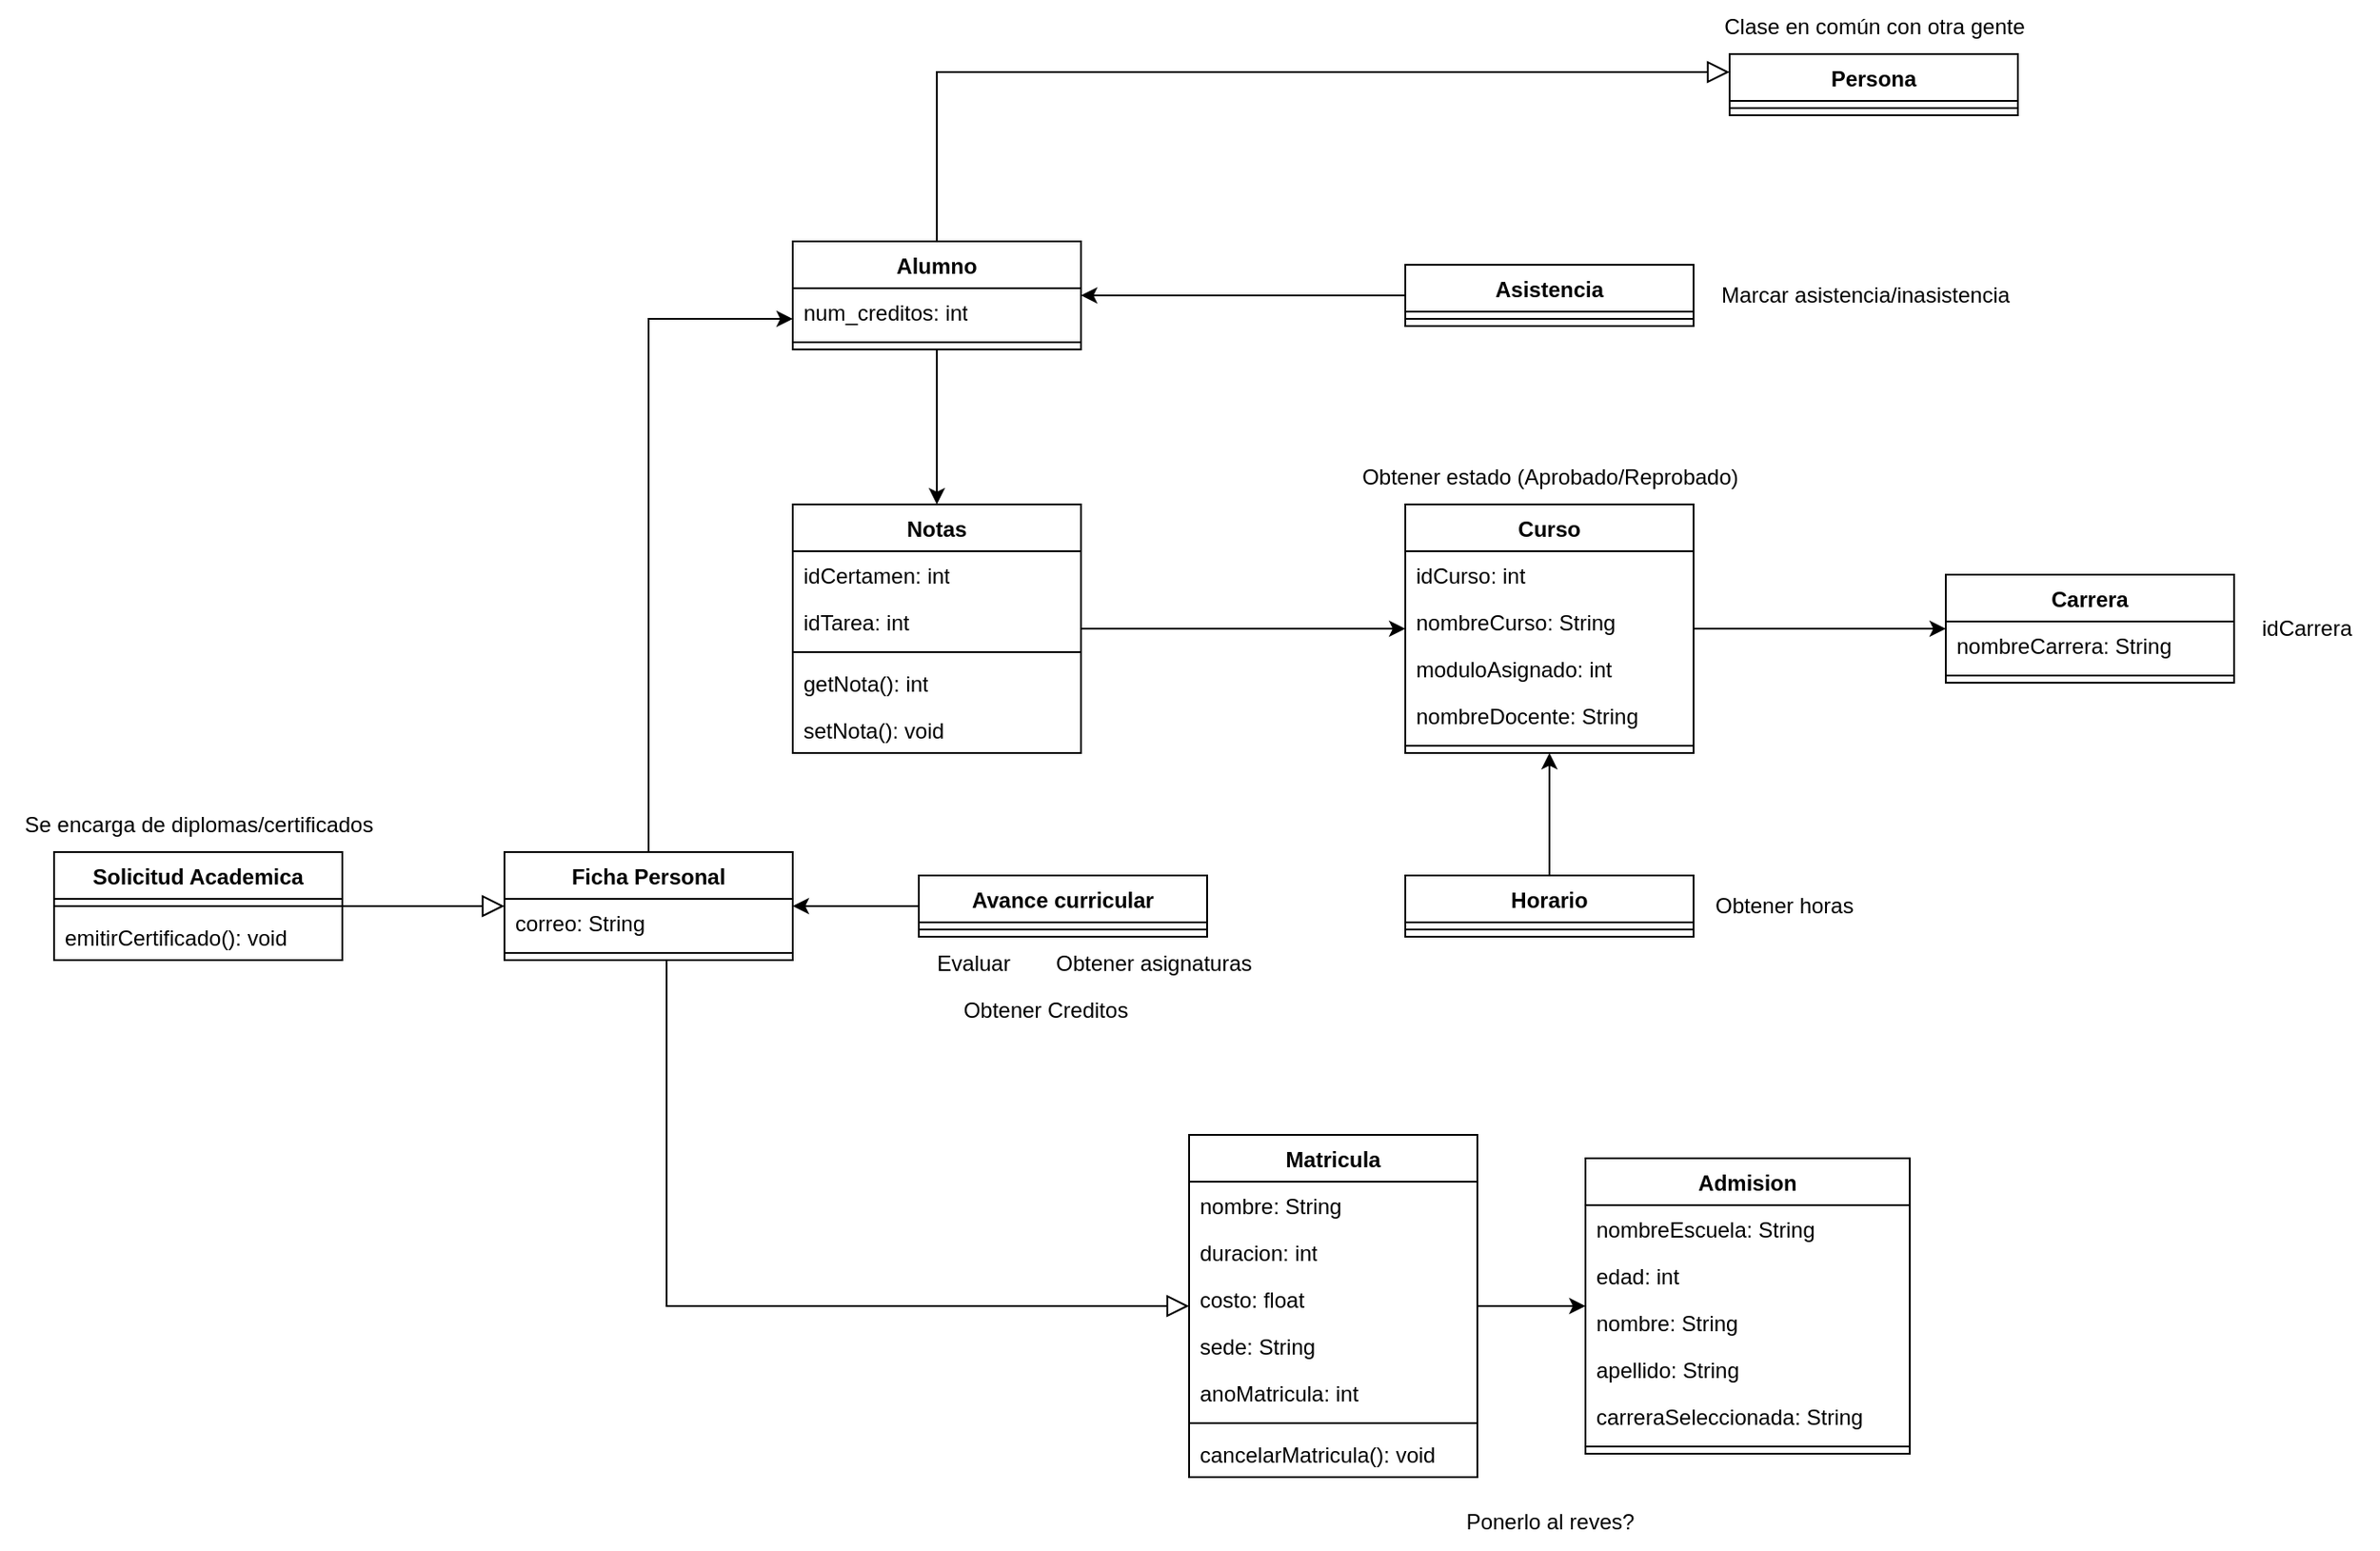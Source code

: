 <mxfile version="21.2.9" type="github">
  <diagram id="C5RBs43oDa-KdzZeNtuy" name="Page-1">
    <mxGraphModel dx="2234" dy="1174" grid="1" gridSize="10" guides="1" tooltips="1" connect="1" arrows="1" fold="1" page="0" pageScale="1" pageWidth="827" pageHeight="1169" math="0" shadow="0">
      <root>
        <mxCell id="WIyWlLk6GJQsqaUBKTNV-0" />
        <mxCell id="WIyWlLk6GJQsqaUBKTNV-1" parent="WIyWlLk6GJQsqaUBKTNV-0" />
        <mxCell id="ITcu2F5FEc1LK5uH-3AL-0" value="Persona" style="swimlane;fontStyle=1;align=center;verticalAlign=top;childLayout=stackLayout;horizontal=1;startSize=26;horizontalStack=0;resizeParent=1;resizeParentMax=0;resizeLast=0;collapsible=1;marginBottom=0;whiteSpace=wrap;html=1;" parent="WIyWlLk6GJQsqaUBKTNV-1" vertex="1">
          <mxGeometry x="180" y="-80" width="160" height="34" as="geometry" />
        </mxCell>
        <mxCell id="ITcu2F5FEc1LK5uH-3AL-2" value="" style="line;strokeWidth=1;fillColor=none;align=left;verticalAlign=middle;spacingTop=-1;spacingLeft=3;spacingRight=3;rotatable=0;labelPosition=right;points=[];portConstraint=eastwest;strokeColor=inherit;" parent="ITcu2F5FEc1LK5uH-3AL-0" vertex="1">
          <mxGeometry y="26" width="160" height="8" as="geometry" />
        </mxCell>
        <mxCell id="ITcu2F5FEc1LK5uH-3AL-4" value="Clase en común con otra gente" style="text;html=1;align=center;verticalAlign=middle;resizable=0;points=[];autosize=1;strokeColor=none;fillColor=none;" parent="WIyWlLk6GJQsqaUBKTNV-1" vertex="1">
          <mxGeometry x="160" y="-110" width="200" height="30" as="geometry" />
        </mxCell>
        <mxCell id="ITcu2F5FEc1LK5uH-3AL-62" style="edgeStyle=orthogonalEdgeStyle;rounded=0;orthogonalLoop=1;jettySize=auto;html=1;endArrow=block;endFill=0;strokeWidth=1;endSize=10;" parent="WIyWlLk6GJQsqaUBKTNV-1" source="ITcu2F5FEc1LK5uH-3AL-5" target="ITcu2F5FEc1LK5uH-3AL-0" edge="1">
          <mxGeometry relative="1" as="geometry">
            <Array as="points">
              <mxPoint x="-260" y="-70" />
            </Array>
          </mxGeometry>
        </mxCell>
        <mxCell id="ITcu2F5FEc1LK5uH-3AL-65" style="edgeStyle=orthogonalEdgeStyle;rounded=0;orthogonalLoop=1;jettySize=auto;html=1;" parent="WIyWlLk6GJQsqaUBKTNV-1" source="ITcu2F5FEc1LK5uH-3AL-5" target="ITcu2F5FEc1LK5uH-3AL-33" edge="1">
          <mxGeometry relative="1" as="geometry" />
        </mxCell>
        <mxCell id="ITcu2F5FEc1LK5uH-3AL-5" value="Alumno" style="swimlane;fontStyle=1;align=center;verticalAlign=top;childLayout=stackLayout;horizontal=1;startSize=26;horizontalStack=0;resizeParent=1;resizeParentMax=0;resizeLast=0;collapsible=1;marginBottom=0;whiteSpace=wrap;html=1;" parent="WIyWlLk6GJQsqaUBKTNV-1" vertex="1">
          <mxGeometry x="-340" y="24" width="160" height="60" as="geometry" />
        </mxCell>
        <mxCell id="ITcu2F5FEc1LK5uH-3AL-6" value="num_creditos: int" style="text;strokeColor=none;fillColor=none;align=left;verticalAlign=top;spacingLeft=4;spacingRight=4;overflow=hidden;rotatable=0;points=[[0,0.5],[1,0.5]];portConstraint=eastwest;whiteSpace=wrap;html=1;" parent="ITcu2F5FEc1LK5uH-3AL-5" vertex="1">
          <mxGeometry y="26" width="160" height="26" as="geometry" />
        </mxCell>
        <mxCell id="ITcu2F5FEc1LK5uH-3AL-7" value="" style="line;strokeWidth=1;fillColor=none;align=left;verticalAlign=middle;spacingTop=-1;spacingLeft=3;spacingRight=3;rotatable=0;labelPosition=right;points=[];portConstraint=eastwest;strokeColor=inherit;" parent="ITcu2F5FEc1LK5uH-3AL-5" vertex="1">
          <mxGeometry y="52" width="160" height="8" as="geometry" />
        </mxCell>
        <mxCell id="ITcu2F5FEc1LK5uH-3AL-64" style="edgeStyle=orthogonalEdgeStyle;rounded=0;orthogonalLoop=1;jettySize=auto;html=1;" parent="WIyWlLk6GJQsqaUBKTNV-1" source="ITcu2F5FEc1LK5uH-3AL-9" target="ITcu2F5FEc1LK5uH-3AL-5" edge="1">
          <mxGeometry relative="1" as="geometry">
            <Array as="points">
              <mxPoint x="-420" y="367" />
              <mxPoint x="-420" y="67" />
            </Array>
          </mxGeometry>
        </mxCell>
        <mxCell id="ITcu2F5FEc1LK5uH-3AL-69" style="edgeStyle=orthogonalEdgeStyle;rounded=0;orthogonalLoop=1;jettySize=auto;html=1;endArrow=block;endFill=0;endSize=10;startSize=6;" parent="WIyWlLk6GJQsqaUBKTNV-1" source="ITcu2F5FEc1LK5uH-3AL-9" target="ITcu2F5FEc1LK5uH-3AL-25" edge="1">
          <mxGeometry relative="1" as="geometry">
            <Array as="points">
              <mxPoint x="-410" y="615" />
            </Array>
          </mxGeometry>
        </mxCell>
        <mxCell id="ITcu2F5FEc1LK5uH-3AL-9" value="Ficha Personal" style="swimlane;fontStyle=1;align=center;verticalAlign=top;childLayout=stackLayout;horizontal=1;startSize=26;horizontalStack=0;resizeParent=1;resizeParentMax=0;resizeLast=0;collapsible=1;marginBottom=0;whiteSpace=wrap;html=1;" parent="WIyWlLk6GJQsqaUBKTNV-1" vertex="1">
          <mxGeometry x="-500" y="363" width="160" height="60" as="geometry" />
        </mxCell>
        <mxCell id="tALdbiKamayeff4F7eVa-16" value="correo: String" style="text;strokeColor=none;fillColor=none;align=left;verticalAlign=top;spacingLeft=4;spacingRight=4;overflow=hidden;rotatable=0;points=[[0,0.5],[1,0.5]];portConstraint=eastwest;whiteSpace=wrap;html=1;" vertex="1" parent="ITcu2F5FEc1LK5uH-3AL-9">
          <mxGeometry y="26" width="160" height="26" as="geometry" />
        </mxCell>
        <mxCell id="ITcu2F5FEc1LK5uH-3AL-11" value="" style="line;strokeWidth=1;fillColor=none;align=left;verticalAlign=middle;spacingTop=-1;spacingLeft=3;spacingRight=3;rotatable=0;labelPosition=right;points=[];portConstraint=eastwest;strokeColor=inherit;" parent="ITcu2F5FEc1LK5uH-3AL-9" vertex="1">
          <mxGeometry y="52" width="160" height="8" as="geometry" />
        </mxCell>
        <mxCell id="ITcu2F5FEc1LK5uH-3AL-17" value="Admision" style="swimlane;fontStyle=1;align=center;verticalAlign=top;childLayout=stackLayout;horizontal=1;startSize=26;horizontalStack=0;resizeParent=1;resizeParentMax=0;resizeLast=0;collapsible=1;marginBottom=0;whiteSpace=wrap;html=1;" parent="WIyWlLk6GJQsqaUBKTNV-1" vertex="1">
          <mxGeometry x="100" y="533" width="180" height="164" as="geometry" />
        </mxCell>
        <mxCell id="ITcu2F5FEc1LK5uH-3AL-18" value="nombreEscuela: String" style="text;strokeColor=none;fillColor=none;align=left;verticalAlign=top;spacingLeft=4;spacingRight=4;overflow=hidden;rotatable=0;points=[[0,0.5],[1,0.5]];portConstraint=eastwest;whiteSpace=wrap;html=1;" parent="ITcu2F5FEc1LK5uH-3AL-17" vertex="1">
          <mxGeometry y="26" width="180" height="26" as="geometry" />
        </mxCell>
        <mxCell id="tALdbiKamayeff4F7eVa-10" value="edad: int" style="text;strokeColor=none;fillColor=none;align=left;verticalAlign=top;spacingLeft=4;spacingRight=4;overflow=hidden;rotatable=0;points=[[0,0.5],[1,0.5]];portConstraint=eastwest;whiteSpace=wrap;html=1;" vertex="1" parent="ITcu2F5FEc1LK5uH-3AL-17">
          <mxGeometry y="52" width="180" height="26" as="geometry" />
        </mxCell>
        <mxCell id="tALdbiKamayeff4F7eVa-11" value="nombre: String" style="text;strokeColor=none;fillColor=none;align=left;verticalAlign=top;spacingLeft=4;spacingRight=4;overflow=hidden;rotatable=0;points=[[0,0.5],[1,0.5]];portConstraint=eastwest;whiteSpace=wrap;html=1;" vertex="1" parent="ITcu2F5FEc1LK5uH-3AL-17">
          <mxGeometry y="78" width="180" height="26" as="geometry" />
        </mxCell>
        <mxCell id="tALdbiKamayeff4F7eVa-12" value="apellido: String" style="text;strokeColor=none;fillColor=none;align=left;verticalAlign=top;spacingLeft=4;spacingRight=4;overflow=hidden;rotatable=0;points=[[0,0.5],[1,0.5]];portConstraint=eastwest;whiteSpace=wrap;html=1;" vertex="1" parent="ITcu2F5FEc1LK5uH-3AL-17">
          <mxGeometry y="104" width="180" height="26" as="geometry" />
        </mxCell>
        <mxCell id="tALdbiKamayeff4F7eVa-13" value="carreraSeleccionada: String" style="text;strokeColor=none;fillColor=none;align=left;verticalAlign=top;spacingLeft=4;spacingRight=4;overflow=hidden;rotatable=0;points=[[0,0.5],[1,0.5]];portConstraint=eastwest;whiteSpace=wrap;html=1;" vertex="1" parent="ITcu2F5FEc1LK5uH-3AL-17">
          <mxGeometry y="130" width="180" height="26" as="geometry" />
        </mxCell>
        <mxCell id="ITcu2F5FEc1LK5uH-3AL-19" value="" style="line;strokeWidth=1;fillColor=none;align=left;verticalAlign=middle;spacingTop=-1;spacingLeft=3;spacingRight=3;rotatable=0;labelPosition=right;points=[];portConstraint=eastwest;strokeColor=inherit;" parent="ITcu2F5FEc1LK5uH-3AL-17" vertex="1">
          <mxGeometry y="156" width="180" height="8" as="geometry" />
        </mxCell>
        <mxCell id="ITcu2F5FEc1LK5uH-3AL-63" style="edgeStyle=orthogonalEdgeStyle;rounded=0;orthogonalLoop=1;jettySize=auto;html=1;" parent="WIyWlLk6GJQsqaUBKTNV-1" source="ITcu2F5FEc1LK5uH-3AL-21" target="ITcu2F5FEc1LK5uH-3AL-41" edge="1">
          <mxGeometry relative="1" as="geometry" />
        </mxCell>
        <mxCell id="ITcu2F5FEc1LK5uH-3AL-21" value="Curso" style="swimlane;fontStyle=1;align=center;verticalAlign=top;childLayout=stackLayout;horizontal=1;startSize=26;horizontalStack=0;resizeParent=1;resizeParentMax=0;resizeLast=0;collapsible=1;marginBottom=0;whiteSpace=wrap;html=1;" parent="WIyWlLk6GJQsqaUBKTNV-1" vertex="1">
          <mxGeometry y="170" width="160" height="138" as="geometry" />
        </mxCell>
        <mxCell id="ITcu2F5FEc1LK5uH-3AL-22" value="idCurso: int" style="text;strokeColor=none;fillColor=none;align=left;verticalAlign=top;spacingLeft=4;spacingRight=4;overflow=hidden;rotatable=0;points=[[0,0.5],[1,0.5]];portConstraint=eastwest;whiteSpace=wrap;html=1;" parent="ITcu2F5FEc1LK5uH-3AL-21" vertex="1">
          <mxGeometry y="26" width="160" height="26" as="geometry" />
        </mxCell>
        <mxCell id="tALdbiKamayeff4F7eVa-0" value="nombreCurso: String" style="text;strokeColor=none;fillColor=none;align=left;verticalAlign=top;spacingLeft=4;spacingRight=4;overflow=hidden;rotatable=0;points=[[0,0.5],[1,0.5]];portConstraint=eastwest;whiteSpace=wrap;html=1;" vertex="1" parent="ITcu2F5FEc1LK5uH-3AL-21">
          <mxGeometry y="52" width="160" height="26" as="geometry" />
        </mxCell>
        <mxCell id="tALdbiKamayeff4F7eVa-1" value="moduloAsignado: int" style="text;strokeColor=none;fillColor=none;align=left;verticalAlign=top;spacingLeft=4;spacingRight=4;overflow=hidden;rotatable=0;points=[[0,0.5],[1,0.5]];portConstraint=eastwest;whiteSpace=wrap;html=1;" vertex="1" parent="ITcu2F5FEc1LK5uH-3AL-21">
          <mxGeometry y="78" width="160" height="26" as="geometry" />
        </mxCell>
        <mxCell id="tALdbiKamayeff4F7eVa-2" value="nombreDocente: String" style="text;strokeColor=none;fillColor=none;align=left;verticalAlign=top;spacingLeft=4;spacingRight=4;overflow=hidden;rotatable=0;points=[[0,0.5],[1,0.5]];portConstraint=eastwest;whiteSpace=wrap;html=1;" vertex="1" parent="ITcu2F5FEc1LK5uH-3AL-21">
          <mxGeometry y="104" width="160" height="26" as="geometry" />
        </mxCell>
        <mxCell id="ITcu2F5FEc1LK5uH-3AL-23" value="" style="line;strokeWidth=1;fillColor=none;align=left;verticalAlign=middle;spacingTop=-1;spacingLeft=3;spacingRight=3;rotatable=0;labelPosition=right;points=[];portConstraint=eastwest;strokeColor=inherit;" parent="ITcu2F5FEc1LK5uH-3AL-21" vertex="1">
          <mxGeometry y="130" width="160" height="8" as="geometry" />
        </mxCell>
        <mxCell id="ITcu2F5FEc1LK5uH-3AL-67" style="edgeStyle=orthogonalEdgeStyle;rounded=0;orthogonalLoop=1;jettySize=auto;html=1;" parent="WIyWlLk6GJQsqaUBKTNV-1" source="ITcu2F5FEc1LK5uH-3AL-25" target="ITcu2F5FEc1LK5uH-3AL-17" edge="1">
          <mxGeometry relative="1" as="geometry" />
        </mxCell>
        <mxCell id="ITcu2F5FEc1LK5uH-3AL-25" value="Matricula" style="swimlane;fontStyle=1;align=center;verticalAlign=top;childLayout=stackLayout;horizontal=1;startSize=26;horizontalStack=0;resizeParent=1;resizeParentMax=0;resizeLast=0;collapsible=1;marginBottom=0;whiteSpace=wrap;html=1;" parent="WIyWlLk6GJQsqaUBKTNV-1" vertex="1">
          <mxGeometry x="-120" y="520" width="160" height="190" as="geometry" />
        </mxCell>
        <mxCell id="tALdbiKamayeff4F7eVa-6" value="nombre: String" style="text;strokeColor=none;fillColor=none;align=left;verticalAlign=top;spacingLeft=4;spacingRight=4;overflow=hidden;rotatable=0;points=[[0,0.5],[1,0.5]];portConstraint=eastwest;whiteSpace=wrap;html=1;" vertex="1" parent="ITcu2F5FEc1LK5uH-3AL-25">
          <mxGeometry y="26" width="160" height="26" as="geometry" />
        </mxCell>
        <mxCell id="tALdbiKamayeff4F7eVa-7" value="duracion: int" style="text;strokeColor=none;fillColor=none;align=left;verticalAlign=top;spacingLeft=4;spacingRight=4;overflow=hidden;rotatable=0;points=[[0,0.5],[1,0.5]];portConstraint=eastwest;whiteSpace=wrap;html=1;" vertex="1" parent="ITcu2F5FEc1LK5uH-3AL-25">
          <mxGeometry y="52" width="160" height="26" as="geometry" />
        </mxCell>
        <mxCell id="tALdbiKamayeff4F7eVa-8" value="costo: float" style="text;strokeColor=none;fillColor=none;align=left;verticalAlign=top;spacingLeft=4;spacingRight=4;overflow=hidden;rotatable=0;points=[[0,0.5],[1,0.5]];portConstraint=eastwest;whiteSpace=wrap;html=1;" vertex="1" parent="ITcu2F5FEc1LK5uH-3AL-25">
          <mxGeometry y="78" width="160" height="26" as="geometry" />
        </mxCell>
        <mxCell id="tALdbiKamayeff4F7eVa-9" value="sede: String" style="text;strokeColor=none;fillColor=none;align=left;verticalAlign=top;spacingLeft=4;spacingRight=4;overflow=hidden;rotatable=0;points=[[0,0.5],[1,0.5]];portConstraint=eastwest;whiteSpace=wrap;html=1;" vertex="1" parent="ITcu2F5FEc1LK5uH-3AL-25">
          <mxGeometry y="104" width="160" height="26" as="geometry" />
        </mxCell>
        <mxCell id="ITcu2F5FEc1LK5uH-3AL-26" value="anoMatricula: int" style="text;strokeColor=none;fillColor=none;align=left;verticalAlign=top;spacingLeft=4;spacingRight=4;overflow=hidden;rotatable=0;points=[[0,0.5],[1,0.5]];portConstraint=eastwest;whiteSpace=wrap;html=1;" parent="ITcu2F5FEc1LK5uH-3AL-25" vertex="1">
          <mxGeometry y="130" width="160" height="26" as="geometry" />
        </mxCell>
        <mxCell id="ITcu2F5FEc1LK5uH-3AL-27" value="" style="line;strokeWidth=1;fillColor=none;align=left;verticalAlign=middle;spacingTop=-1;spacingLeft=3;spacingRight=3;rotatable=0;labelPosition=right;points=[];portConstraint=eastwest;strokeColor=inherit;" parent="ITcu2F5FEc1LK5uH-3AL-25" vertex="1">
          <mxGeometry y="156" width="160" height="8" as="geometry" />
        </mxCell>
        <mxCell id="ITcu2F5FEc1LK5uH-3AL-28" value="cancelarMatricula(): void" style="text;strokeColor=none;fillColor=none;align=left;verticalAlign=top;spacingLeft=4;spacingRight=4;overflow=hidden;rotatable=0;points=[[0,0.5],[1,0.5]];portConstraint=eastwest;whiteSpace=wrap;html=1;" parent="ITcu2F5FEc1LK5uH-3AL-25" vertex="1">
          <mxGeometry y="164" width="160" height="26" as="geometry" />
        </mxCell>
        <mxCell id="ITcu2F5FEc1LK5uH-3AL-61" style="edgeStyle=orthogonalEdgeStyle;rounded=0;orthogonalLoop=1;jettySize=auto;html=1;" parent="WIyWlLk6GJQsqaUBKTNV-1" source="ITcu2F5FEc1LK5uH-3AL-29" target="ITcu2F5FEc1LK5uH-3AL-5" edge="1">
          <mxGeometry relative="1" as="geometry" />
        </mxCell>
        <mxCell id="ITcu2F5FEc1LK5uH-3AL-29" value="Asistencia" style="swimlane;fontStyle=1;align=center;verticalAlign=top;childLayout=stackLayout;horizontal=1;startSize=26;horizontalStack=0;resizeParent=1;resizeParentMax=0;resizeLast=0;collapsible=1;marginBottom=0;whiteSpace=wrap;html=1;" parent="WIyWlLk6GJQsqaUBKTNV-1" vertex="1">
          <mxGeometry y="37" width="160" height="34" as="geometry" />
        </mxCell>
        <mxCell id="ITcu2F5FEc1LK5uH-3AL-31" value="" style="line;strokeWidth=1;fillColor=none;align=left;verticalAlign=middle;spacingTop=-1;spacingLeft=3;spacingRight=3;rotatable=0;labelPosition=right;points=[];portConstraint=eastwest;strokeColor=inherit;" parent="ITcu2F5FEc1LK5uH-3AL-29" vertex="1">
          <mxGeometry y="26" width="160" height="8" as="geometry" />
        </mxCell>
        <mxCell id="ITcu2F5FEc1LK5uH-3AL-60" style="edgeStyle=orthogonalEdgeStyle;rounded=0;orthogonalLoop=1;jettySize=auto;html=1;" parent="WIyWlLk6GJQsqaUBKTNV-1" source="ITcu2F5FEc1LK5uH-3AL-33" target="ITcu2F5FEc1LK5uH-3AL-21" edge="1">
          <mxGeometry relative="1" as="geometry" />
        </mxCell>
        <mxCell id="ITcu2F5FEc1LK5uH-3AL-33" value="Notas" style="swimlane;fontStyle=1;align=center;verticalAlign=top;childLayout=stackLayout;horizontal=1;startSize=26;horizontalStack=0;resizeParent=1;resizeParentMax=0;resizeLast=0;collapsible=1;marginBottom=0;whiteSpace=wrap;html=1;" parent="WIyWlLk6GJQsqaUBKTNV-1" vertex="1">
          <mxGeometry x="-340" y="170" width="160" height="138" as="geometry" />
        </mxCell>
        <mxCell id="ITcu2F5FEc1LK5uH-3AL-34" value="idCertamen: int" style="text;strokeColor=none;fillColor=none;align=left;verticalAlign=top;spacingLeft=4;spacingRight=4;overflow=hidden;rotatable=0;points=[[0,0.5],[1,0.5]];portConstraint=eastwest;whiteSpace=wrap;html=1;" parent="ITcu2F5FEc1LK5uH-3AL-33" vertex="1">
          <mxGeometry y="26" width="160" height="26" as="geometry" />
        </mxCell>
        <mxCell id="tALdbiKamayeff4F7eVa-3" value="idTarea: int" style="text;strokeColor=none;fillColor=none;align=left;verticalAlign=top;spacingLeft=4;spacingRight=4;overflow=hidden;rotatable=0;points=[[0,0.5],[1,0.5]];portConstraint=eastwest;whiteSpace=wrap;html=1;" vertex="1" parent="ITcu2F5FEc1LK5uH-3AL-33">
          <mxGeometry y="52" width="160" height="26" as="geometry" />
        </mxCell>
        <mxCell id="ITcu2F5FEc1LK5uH-3AL-35" value="" style="line;strokeWidth=1;fillColor=none;align=left;verticalAlign=middle;spacingTop=-1;spacingLeft=3;spacingRight=3;rotatable=0;labelPosition=right;points=[];portConstraint=eastwest;strokeColor=inherit;" parent="ITcu2F5FEc1LK5uH-3AL-33" vertex="1">
          <mxGeometry y="78" width="160" height="8" as="geometry" />
        </mxCell>
        <mxCell id="ITcu2F5FEc1LK5uH-3AL-36" value="getNota(): int" style="text;strokeColor=none;fillColor=none;align=left;verticalAlign=top;spacingLeft=4;spacingRight=4;overflow=hidden;rotatable=0;points=[[0,0.5],[1,0.5]];portConstraint=eastwest;whiteSpace=wrap;html=1;" parent="ITcu2F5FEc1LK5uH-3AL-33" vertex="1">
          <mxGeometry y="86" width="160" height="26" as="geometry" />
        </mxCell>
        <mxCell id="tALdbiKamayeff4F7eVa-4" value="setNota(): void" style="text;strokeColor=none;fillColor=none;align=left;verticalAlign=top;spacingLeft=4;spacingRight=4;overflow=hidden;rotatable=0;points=[[0,0.5],[1,0.5]];portConstraint=eastwest;whiteSpace=wrap;html=1;" vertex="1" parent="ITcu2F5FEc1LK5uH-3AL-33">
          <mxGeometry y="112" width="160" height="26" as="geometry" />
        </mxCell>
        <mxCell id="ITcu2F5FEc1LK5uH-3AL-41" value="Carrera" style="swimlane;fontStyle=1;align=center;verticalAlign=top;childLayout=stackLayout;horizontal=1;startSize=26;horizontalStack=0;resizeParent=1;resizeParentMax=0;resizeLast=0;collapsible=1;marginBottom=0;whiteSpace=wrap;html=1;" parent="WIyWlLk6GJQsqaUBKTNV-1" vertex="1">
          <mxGeometry x="300" y="209" width="160" height="60" as="geometry" />
        </mxCell>
        <mxCell id="ITcu2F5FEc1LK5uH-3AL-42" value="nombreCarrera: String" style="text;strokeColor=none;fillColor=none;align=left;verticalAlign=top;spacingLeft=4;spacingRight=4;overflow=hidden;rotatable=0;points=[[0,0.5],[1,0.5]];portConstraint=eastwest;whiteSpace=wrap;html=1;" parent="ITcu2F5FEc1LK5uH-3AL-41" vertex="1">
          <mxGeometry y="26" width="160" height="26" as="geometry" />
        </mxCell>
        <mxCell id="ITcu2F5FEc1LK5uH-3AL-43" value="" style="line;strokeWidth=1;fillColor=none;align=left;verticalAlign=middle;spacingTop=-1;spacingLeft=3;spacingRight=3;rotatable=0;labelPosition=right;points=[];portConstraint=eastwest;strokeColor=inherit;" parent="ITcu2F5FEc1LK5uH-3AL-41" vertex="1">
          <mxGeometry y="52" width="160" height="8" as="geometry" />
        </mxCell>
        <mxCell id="ITcu2F5FEc1LK5uH-3AL-72" style="edgeStyle=orthogonalEdgeStyle;rounded=0;orthogonalLoop=1;jettySize=auto;html=1;endArrow=block;endFill=0;endSize=10;" parent="WIyWlLk6GJQsqaUBKTNV-1" source="ITcu2F5FEc1LK5uH-3AL-45" target="ITcu2F5FEc1LK5uH-3AL-9" edge="1">
          <mxGeometry relative="1" as="geometry" />
        </mxCell>
        <mxCell id="ITcu2F5FEc1LK5uH-3AL-45" value="Solicitud Academica" style="swimlane;fontStyle=1;align=center;verticalAlign=top;childLayout=stackLayout;horizontal=1;startSize=26;horizontalStack=0;resizeParent=1;resizeParentMax=0;resizeLast=0;collapsible=1;marginBottom=0;whiteSpace=wrap;html=1;" parent="WIyWlLk6GJQsqaUBKTNV-1" vertex="1">
          <mxGeometry x="-750" y="363" width="160" height="60" as="geometry" />
        </mxCell>
        <mxCell id="ITcu2F5FEc1LK5uH-3AL-47" value="" style="line;strokeWidth=1;fillColor=none;align=left;verticalAlign=middle;spacingTop=-1;spacingLeft=3;spacingRight=3;rotatable=0;labelPosition=right;points=[];portConstraint=eastwest;strokeColor=inherit;" parent="ITcu2F5FEc1LK5uH-3AL-45" vertex="1">
          <mxGeometry y="26" width="160" height="8" as="geometry" />
        </mxCell>
        <mxCell id="ITcu2F5FEc1LK5uH-3AL-48" value="emitirCertificado(): void" style="text;strokeColor=none;fillColor=none;align=left;verticalAlign=top;spacingLeft=4;spacingRight=4;overflow=hidden;rotatable=0;points=[[0,0.5],[1,0.5]];portConstraint=eastwest;whiteSpace=wrap;html=1;" parent="ITcu2F5FEc1LK5uH-3AL-45" vertex="1">
          <mxGeometry y="34" width="160" height="26" as="geometry" />
        </mxCell>
        <mxCell id="ITcu2F5FEc1LK5uH-3AL-71" style="edgeStyle=orthogonalEdgeStyle;rounded=0;orthogonalLoop=1;jettySize=auto;html=1;" parent="WIyWlLk6GJQsqaUBKTNV-1" source="ITcu2F5FEc1LK5uH-3AL-49" target="ITcu2F5FEc1LK5uH-3AL-9" edge="1">
          <mxGeometry relative="1" as="geometry" />
        </mxCell>
        <mxCell id="ITcu2F5FEc1LK5uH-3AL-49" value="Avance curricular" style="swimlane;fontStyle=1;align=center;verticalAlign=top;childLayout=stackLayout;horizontal=1;startSize=26;horizontalStack=0;resizeParent=1;resizeParentMax=0;resizeLast=0;collapsible=1;marginBottom=0;whiteSpace=wrap;html=1;" parent="WIyWlLk6GJQsqaUBKTNV-1" vertex="1">
          <mxGeometry x="-270" y="376" width="160" height="34" as="geometry" />
        </mxCell>
        <mxCell id="ITcu2F5FEc1LK5uH-3AL-51" value="" style="line;strokeWidth=1;fillColor=none;align=left;verticalAlign=middle;spacingTop=-1;spacingLeft=3;spacingRight=3;rotatable=0;labelPosition=right;points=[];portConstraint=eastwest;strokeColor=inherit;" parent="ITcu2F5FEc1LK5uH-3AL-49" vertex="1">
          <mxGeometry y="26" width="160" height="8" as="geometry" />
        </mxCell>
        <mxCell id="ITcu2F5FEc1LK5uH-3AL-66" style="edgeStyle=orthogonalEdgeStyle;rounded=0;orthogonalLoop=1;jettySize=auto;html=1;" parent="WIyWlLk6GJQsqaUBKTNV-1" source="ITcu2F5FEc1LK5uH-3AL-53" target="ITcu2F5FEc1LK5uH-3AL-21" edge="1">
          <mxGeometry relative="1" as="geometry" />
        </mxCell>
        <mxCell id="ITcu2F5FEc1LK5uH-3AL-53" value="Horario" style="swimlane;fontStyle=1;align=center;verticalAlign=top;childLayout=stackLayout;horizontal=1;startSize=26;horizontalStack=0;resizeParent=1;resizeParentMax=0;resizeLast=0;collapsible=1;marginBottom=0;whiteSpace=wrap;html=1;" parent="WIyWlLk6GJQsqaUBKTNV-1" vertex="1">
          <mxGeometry y="376" width="160" height="34" as="geometry" />
        </mxCell>
        <mxCell id="ITcu2F5FEc1LK5uH-3AL-55" value="" style="line;strokeWidth=1;fillColor=none;align=left;verticalAlign=middle;spacingTop=-1;spacingLeft=3;spacingRight=3;rotatable=0;labelPosition=right;points=[];portConstraint=eastwest;strokeColor=inherit;" parent="ITcu2F5FEc1LK5uH-3AL-53" vertex="1">
          <mxGeometry y="26" width="160" height="8" as="geometry" />
        </mxCell>
        <mxCell id="ITcu2F5FEc1LK5uH-3AL-57" value="Se encarga de diplomas/certificados" style="text;html=1;align=center;verticalAlign=middle;resizable=0;points=[];autosize=1;strokeColor=none;fillColor=none;" parent="WIyWlLk6GJQsqaUBKTNV-1" vertex="1">
          <mxGeometry x="-780" y="333" width="220" height="30" as="geometry" />
        </mxCell>
        <mxCell id="tALdbiKamayeff4F7eVa-18" value="Marcar asistencia/inasistencia" style="text;html=1;align=center;verticalAlign=middle;resizable=0;points=[];autosize=1;strokeColor=none;fillColor=none;" vertex="1" parent="WIyWlLk6GJQsqaUBKTNV-1">
          <mxGeometry x="160" y="39" width="190" height="30" as="geometry" />
        </mxCell>
        <mxCell id="tALdbiKamayeff4F7eVa-21" value="Obtener horas" style="text;html=1;align=center;verticalAlign=middle;resizable=0;points=[];autosize=1;strokeColor=none;fillColor=none;" vertex="1" parent="WIyWlLk6GJQsqaUBKTNV-1">
          <mxGeometry x="160" y="378" width="100" height="30" as="geometry" />
        </mxCell>
        <mxCell id="tALdbiKamayeff4F7eVa-22" value="idCarrera" style="text;html=1;align=center;verticalAlign=middle;resizable=0;points=[];autosize=1;strokeColor=none;fillColor=none;" vertex="1" parent="WIyWlLk6GJQsqaUBKTNV-1">
          <mxGeometry x="460" y="224" width="80" height="30" as="geometry" />
        </mxCell>
        <mxCell id="tALdbiKamayeff4F7eVa-23" value="Ponerlo al reves?" style="text;html=1;align=center;verticalAlign=middle;resizable=0;points=[];autosize=1;strokeColor=none;fillColor=none;" vertex="1" parent="WIyWlLk6GJQsqaUBKTNV-1">
          <mxGeometry x="20" y="720" width="120" height="30" as="geometry" />
        </mxCell>
        <mxCell id="tALdbiKamayeff4F7eVa-24" value="Evaluar" style="text;html=1;align=center;verticalAlign=middle;resizable=0;points=[];autosize=1;strokeColor=none;fillColor=none;" vertex="1" parent="WIyWlLk6GJQsqaUBKTNV-1">
          <mxGeometry x="-270" y="410" width="60" height="30" as="geometry" />
        </mxCell>
        <mxCell id="tALdbiKamayeff4F7eVa-25" value="Obtener asignaturas" style="text;html=1;align=center;verticalAlign=middle;resizable=0;points=[];autosize=1;strokeColor=none;fillColor=none;" vertex="1" parent="WIyWlLk6GJQsqaUBKTNV-1">
          <mxGeometry x="-210" y="410" width="140" height="30" as="geometry" />
        </mxCell>
        <mxCell id="tALdbiKamayeff4F7eVa-26" value="Obtener Creditos" style="text;html=1;align=center;verticalAlign=middle;resizable=0;points=[];autosize=1;strokeColor=none;fillColor=none;" vertex="1" parent="WIyWlLk6GJQsqaUBKTNV-1">
          <mxGeometry x="-260" y="436" width="120" height="30" as="geometry" />
        </mxCell>
        <mxCell id="tALdbiKamayeff4F7eVa-29" value="Obtener estado (Aprobado/Reprobado)" style="text;html=1;align=center;verticalAlign=middle;resizable=0;points=[];autosize=1;strokeColor=none;fillColor=none;" vertex="1" parent="WIyWlLk6GJQsqaUBKTNV-1">
          <mxGeometry x="-40" y="140" width="240" height="30" as="geometry" />
        </mxCell>
      </root>
    </mxGraphModel>
  </diagram>
</mxfile>
